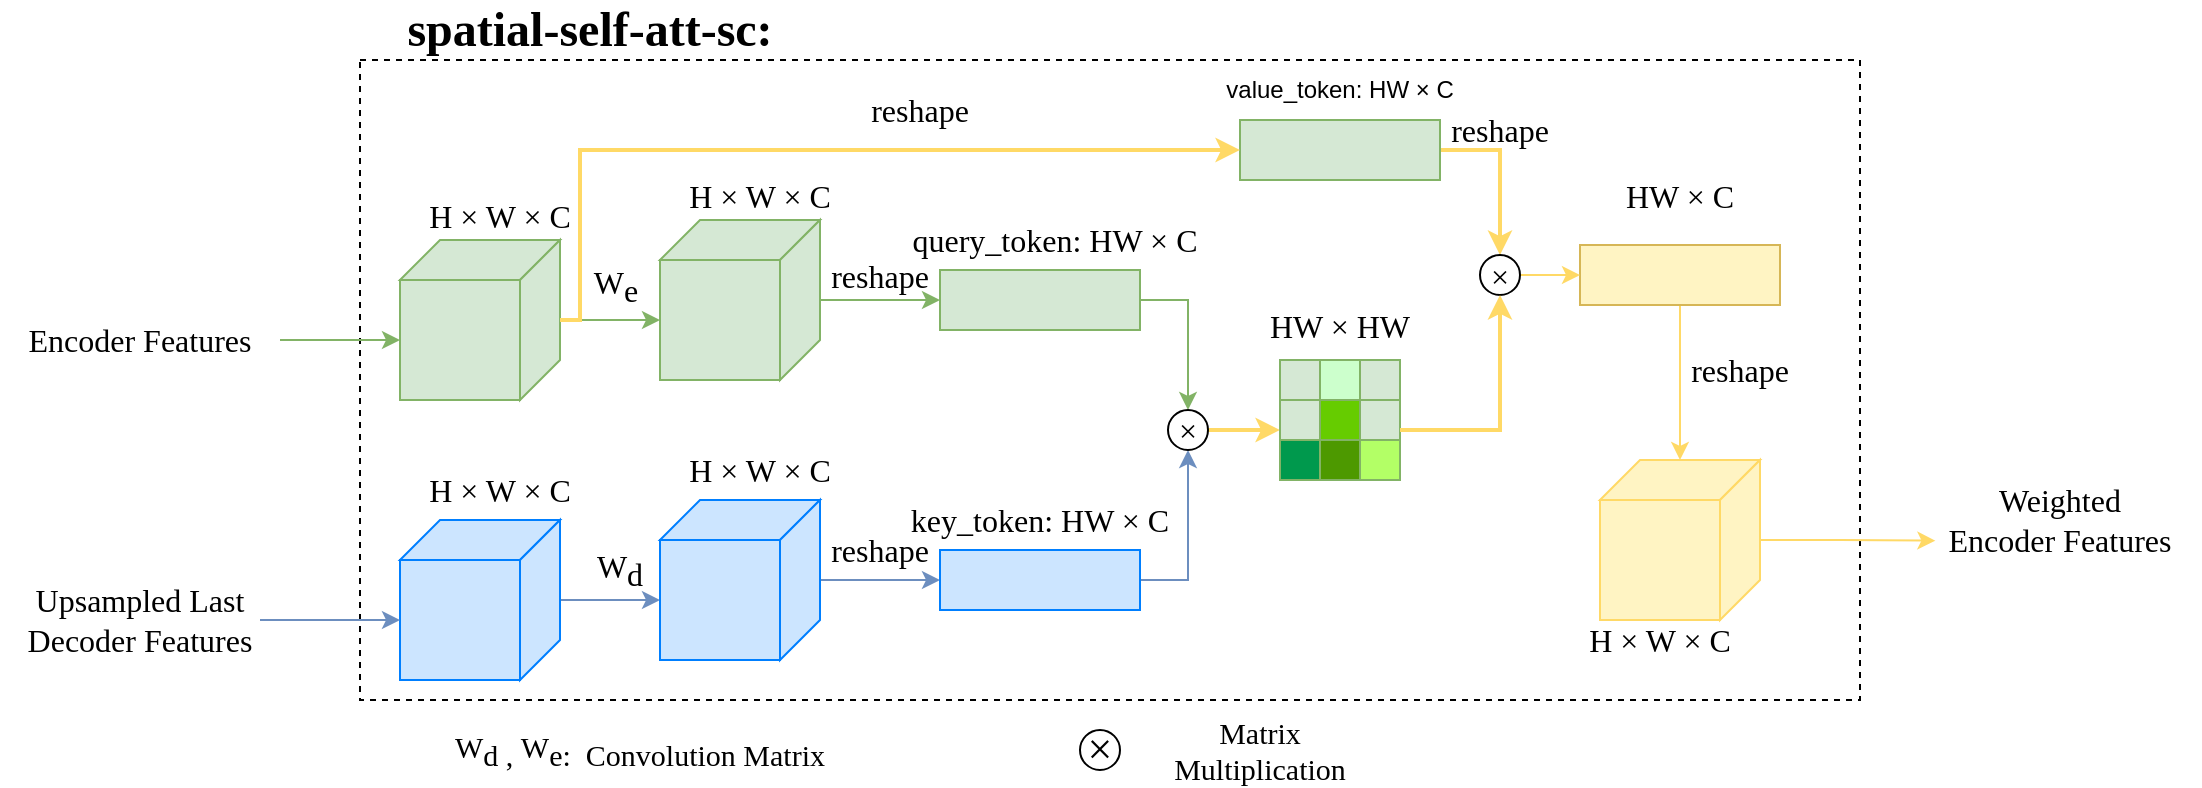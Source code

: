 <mxfile version="20.2.3" type="device"><diagram id="S1F8LCeREO9QE5ahE2U2" name="第 1 页"><mxGraphModel dx="1769" dy="737" grid="1" gridSize="10" guides="1" tooltips="1" connect="1" arrows="0" fold="1" page="1" pageScale="1" pageWidth="827" pageHeight="1169" math="0" shadow="0"><root><mxCell id="0"/><mxCell id="1" parent="0"/><mxCell id="NPXISe9DVIRfdW1girV5-90" value="" style="rounded=0;whiteSpace=wrap;html=1;fontFamily=Times New Roman;fontSize=16;strokeColor=#000000;fillColor=default;gradientColor=none;dashed=1;" parent="1" vertex="1"><mxGeometry x="10" y="180" width="750" height="320" as="geometry"/></mxCell><mxCell id="FvbGrZw273R-Kx_tybDB-34" value="" style="whiteSpace=wrap;html=1;aspect=fixed;fillColor=#cce5ff;strokeColor=#007FFF;fontFamily=Times New Roman;fontSize=16;" parent="1" vertex="1"><mxGeometry x="30" y="430" width="60" height="60" as="geometry"/></mxCell><mxCell id="FvbGrZw273R-Kx_tybDB-35" value="" style="shape=parallelogram;perimeter=parallelogramPerimeter;whiteSpace=wrap;html=1;fixedSize=1;fillColor=#cce5ff;strokeColor=#007FFF;fontFamily=Times New Roman;fontSize=16;" parent="1" vertex="1"><mxGeometry x="30" y="410" width="80" height="20" as="geometry"/></mxCell><mxCell id="NPXISe9DVIRfdW1girV5-4" style="edgeStyle=orthogonalEdgeStyle;rounded=0;orthogonalLoop=1;jettySize=auto;html=1;exitX=0.5;exitY=0;exitDx=0;exitDy=0;entryX=0;entryY=0.5;entryDx=0;entryDy=0;fillColor=#dae8fc;strokeColor=#6c8ebf;fontFamily=Times New Roman;fontSize=16;" parent="1" source="FvbGrZw273R-Kx_tybDB-36" target="FvbGrZw273R-Kx_tybDB-43" edge="1"><mxGeometry relative="1" as="geometry"/></mxCell><mxCell id="FvbGrZw273R-Kx_tybDB-36" value="" style="shape=parallelogram;perimeter=parallelogramPerimeter;whiteSpace=wrap;html=1;fixedSize=1;flipV=1;direction=south;fillColor=#cce5ff;strokeColor=#007FFF;fontFamily=Times New Roman;fontSize=16;" parent="1" vertex="1"><mxGeometry x="90" y="410" width="20" height="80" as="geometry"/></mxCell><mxCell id="FvbGrZw273R-Kx_tybDB-41" value="" style="group;fontFamily=Times New Roman;fontSize=16;" parent="1" vertex="1" connectable="0"><mxGeometry x="30" y="270" width="80" height="80" as="geometry"/></mxCell><mxCell id="FvbGrZw273R-Kx_tybDB-10" value="" style="whiteSpace=wrap;html=1;aspect=fixed;fillColor=#d5e8d4;strokeColor=#82b366;fontFamily=Times New Roman;fontSize=16;" parent="FvbGrZw273R-Kx_tybDB-41" vertex="1"><mxGeometry y="20" width="60" height="60" as="geometry"/></mxCell><mxCell id="FvbGrZw273R-Kx_tybDB-11" value="" style="shape=parallelogram;perimeter=parallelogramPerimeter;whiteSpace=wrap;html=1;fixedSize=1;fillColor=#d5e8d4;strokeColor=#82b366;fontFamily=Times New Roman;fontSize=16;" parent="FvbGrZw273R-Kx_tybDB-41" vertex="1"><mxGeometry width="80" height="20" as="geometry"/></mxCell><mxCell id="FvbGrZw273R-Kx_tybDB-33" value="" style="shape=parallelogram;perimeter=parallelogramPerimeter;whiteSpace=wrap;html=1;fixedSize=1;flipV=1;direction=south;fillColor=#d5e8d4;strokeColor=#82b366;fontFamily=Times New Roman;fontSize=16;" parent="FvbGrZw273R-Kx_tybDB-41" vertex="1"><mxGeometry x="60" width="20" height="80" as="geometry"/></mxCell><mxCell id="FvbGrZw273R-Kx_tybDB-43" value="" style="whiteSpace=wrap;html=1;aspect=fixed;fillColor=#cce5ff;strokeColor=#007FFF;fontFamily=Times New Roman;fontSize=16;" parent="1" vertex="1"><mxGeometry x="160" y="420" width="60" height="60" as="geometry"/></mxCell><mxCell id="FvbGrZw273R-Kx_tybDB-44" value="" style="shape=parallelogram;perimeter=parallelogramPerimeter;whiteSpace=wrap;html=1;fixedSize=1;fillColor=#cce5ff;strokeColor=#007FFF;fontFamily=Times New Roman;fontSize=16;" parent="1" vertex="1"><mxGeometry x="160" y="400" width="80" height="20" as="geometry"/></mxCell><mxCell id="NPXISe9DVIRfdW1girV5-35" style="edgeStyle=orthogonalEdgeStyle;rounded=0;orthogonalLoop=1;jettySize=auto;html=1;exitX=0.5;exitY=0;exitDx=0;exitDy=0;fillColor=#dae8fc;strokeColor=#6c8ebf;fontFamily=Times New Roman;fontSize=16;" parent="1" source="FvbGrZw273R-Kx_tybDB-45" target="FvbGrZw273R-Kx_tybDB-61" edge="1"><mxGeometry relative="1" as="geometry"/></mxCell><mxCell id="FvbGrZw273R-Kx_tybDB-45" value="" style="shape=parallelogram;perimeter=parallelogramPerimeter;whiteSpace=wrap;html=1;fixedSize=1;flipV=1;direction=south;fillColor=#cce5ff;strokeColor=#007FFF;fontFamily=Times New Roman;fontSize=16;" parent="1" vertex="1"><mxGeometry x="220" y="400" width="20" height="80" as="geometry"/></mxCell><mxCell id="FvbGrZw273R-Kx_tybDB-46" value="" style="whiteSpace=wrap;html=1;aspect=fixed;fillColor=#d5e8d4;strokeColor=#82b366;fontFamily=Times New Roman;fontSize=16;" parent="1" vertex="1"><mxGeometry x="160" y="280" width="60" height="60" as="geometry"/></mxCell><mxCell id="FvbGrZw273R-Kx_tybDB-47" value="" style="shape=parallelogram;perimeter=parallelogramPerimeter;whiteSpace=wrap;html=1;fixedSize=1;fillColor=#d5e8d4;strokeColor=#82b366;fontFamily=Times New Roman;fontSize=16;" parent="1" vertex="1"><mxGeometry x="160" y="260" width="80" height="20" as="geometry"/></mxCell><mxCell id="NPXISe9DVIRfdW1girV5-33" style="edgeStyle=orthogonalEdgeStyle;rounded=0;orthogonalLoop=1;jettySize=auto;html=1;exitX=0.5;exitY=0;exitDx=0;exitDy=0;entryX=0;entryY=0.5;entryDx=0;entryDy=0;fillColor=#d5e8d4;strokeColor=#82b366;fontFamily=Times New Roman;fontSize=16;" parent="1" source="FvbGrZw273R-Kx_tybDB-48" target="FvbGrZw273R-Kx_tybDB-60" edge="1"><mxGeometry relative="1" as="geometry"/></mxCell><mxCell id="FvbGrZw273R-Kx_tybDB-48" value="" style="shape=parallelogram;perimeter=parallelogramPerimeter;whiteSpace=wrap;html=1;fixedSize=1;flipV=1;direction=south;fillColor=#d5e8d4;strokeColor=#82b366;fontFamily=Times New Roman;fontSize=16;" parent="1" vertex="1"><mxGeometry x="220" y="260" width="20" height="80" as="geometry"/></mxCell><mxCell id="NPXISe9DVIRfdW1girV5-68" style="edgeStyle=orthogonalEdgeStyle;rounded=0;orthogonalLoop=1;jettySize=auto;html=1;exitX=1;exitY=0.5;exitDx=0;exitDy=0;entryX=0.5;entryY=0;entryDx=0;entryDy=0;fontFamily=Times New Roman;fontSize=16;fillColor=#fff2cc;strokeColor=#FFD966;strokeWidth=2;" parent="1" source="FvbGrZw273R-Kx_tybDB-59" target="NPXISe9DVIRfdW1girV5-66" edge="1"><mxGeometry relative="1" as="geometry"/></mxCell><mxCell id="FvbGrZw273R-Kx_tybDB-59" value="" style="rounded=0;whiteSpace=wrap;html=1;strokeColor=#82b366;fillColor=#d5e8d4;fontFamily=Times New Roman;fontSize=16;" parent="1" vertex="1"><mxGeometry x="450" y="210" width="100" height="30" as="geometry"/></mxCell><mxCell id="NPXISe9DVIRfdW1girV5-84" style="edgeStyle=orthogonalEdgeStyle;rounded=0;orthogonalLoop=1;jettySize=auto;html=1;exitX=1;exitY=0.5;exitDx=0;exitDy=0;entryX=0.5;entryY=0;entryDx=0;entryDy=0;fontFamily=Times New Roman;fontSize=16;strokeColor=#82b366;strokeWidth=1;fillColor=#d5e8d4;" parent="1" source="FvbGrZw273R-Kx_tybDB-60" target="NPXISe9DVIRfdW1girV5-48" edge="1"><mxGeometry relative="1" as="geometry"/></mxCell><mxCell id="FvbGrZw273R-Kx_tybDB-60" value="" style="rounded=0;whiteSpace=wrap;html=1;strokeColor=#82b366;fillColor=#d5e8d4;fontFamily=Times New Roman;fontSize=16;" parent="1" vertex="1"><mxGeometry x="300" y="285" width="100" height="30" as="geometry"/></mxCell><mxCell id="NPXISe9DVIRfdW1girV5-50" style="edgeStyle=orthogonalEdgeStyle;rounded=0;orthogonalLoop=1;jettySize=auto;html=1;exitX=1;exitY=0.5;exitDx=0;exitDy=0;entryX=0.5;entryY=1;entryDx=0;entryDy=0;fontFamily=Times New Roman;fontSize=16;fillColor=#dae8fc;strokeColor=#6c8ebf;" parent="1" source="FvbGrZw273R-Kx_tybDB-61" target="NPXISe9DVIRfdW1girV5-48" edge="1"><mxGeometry relative="1" as="geometry"/></mxCell><mxCell id="FvbGrZw273R-Kx_tybDB-61" value="" style="rounded=0;whiteSpace=wrap;html=1;strokeColor=#007FFF;fillColor=#cce5ff;fontFamily=Times New Roman;fontSize=16;" parent="1" vertex="1"><mxGeometry x="300" y="425" width="100" height="30" as="geometry"/></mxCell><mxCell id="NPXISe9DVIRfdW1girV5-2" style="edgeStyle=orthogonalEdgeStyle;rounded=0;orthogonalLoop=1;jettySize=auto;html=1;exitX=0.5;exitY=0;exitDx=0;exitDy=0;entryX=0;entryY=0.5;entryDx=0;entryDy=0;strokeColor=#82b366;fillColor=#d5e8d4;fontFamily=Times New Roman;fontSize=16;" parent="1" source="FvbGrZw273R-Kx_tybDB-33" target="FvbGrZw273R-Kx_tybDB-46" edge="1"><mxGeometry relative="1" as="geometry"/></mxCell><mxCell id="NPXISe9DVIRfdW1girV5-25" value="H × W × C" style="text;html=1;strokeColor=none;fillColor=none;align=center;verticalAlign=middle;whiteSpace=wrap;rounded=0;fontFamily=Times New Roman;fontSize=16;" parent="1" vertex="1"><mxGeometry x="40" y="242.5" width="80" height="30" as="geometry"/></mxCell><mxCell id="NPXISe9DVIRfdW1girV5-29" value="key_token: HW × C" style="text;html=1;strokeColor=none;fillColor=none;align=center;verticalAlign=middle;whiteSpace=wrap;rounded=0;fontFamily=Times New Roman;fontSize=16;" parent="1" vertex="1"><mxGeometry x="280" y="395" width="140" height="30" as="geometry"/></mxCell><mxCell id="NPXISe9DVIRfdW1girV5-31" value="query_token: HW × C" style="text;html=1;strokeColor=none;fillColor=none;align=center;verticalAlign=middle;whiteSpace=wrap;rounded=0;fontFamily=Times New Roman;fontSize=16;" parent="1" vertex="1"><mxGeometry x="285" y="255" width="145" height="30" as="geometry"/></mxCell><mxCell id="NPXISe9DVIRfdW1girV5-32" value="HW × HW" style="text;html=1;strokeColor=none;fillColor=none;align=center;verticalAlign=middle;whiteSpace=wrap;rounded=0;fontFamily=Times New Roman;fontSize=16;" parent="1" vertex="1"><mxGeometry x="460" y="297.5" width="80" height="30" as="geometry"/></mxCell><mxCell id="NPXISe9DVIRfdW1girV5-77" style="edgeStyle=orthogonalEdgeStyle;rounded=0;orthogonalLoop=1;jettySize=auto;html=1;exitX=0.5;exitY=1;exitDx=0;exitDy=0;entryX=0.5;entryY=0;entryDx=0;entryDy=0;fontFamily=Times New Roman;fontSize=16;strokeColor=#FFD966;" parent="1" source="NPXISe9DVIRfdW1girV5-47" target="NPXISe9DVIRfdW1girV5-70" edge="1"><mxGeometry relative="1" as="geometry"/></mxCell><mxCell id="NPXISe9DVIRfdW1girV5-47" value="" style="rounded=0;whiteSpace=wrap;html=1;strokeColor=#d6b656;fillColor=#FFF4C3;gradientColor=none;fontFamily=Times New Roman;fontSize=16;" parent="1" vertex="1"><mxGeometry x="620" y="272.5" width="100" height="30" as="geometry"/></mxCell><mxCell id="NPXISe9DVIRfdW1girV5-63" style="edgeStyle=orthogonalEdgeStyle;rounded=0;orthogonalLoop=1;jettySize=auto;html=1;exitX=1;exitY=0.5;exitDx=0;exitDy=0;entryX=0;entryY=0.75;entryDx=0;entryDy=0;fontFamily=Times New Roman;fontSize=16;fillColor=#fff2cc;strokeColor=#FFD966;strokeWidth=2;" parent="1" source="NPXISe9DVIRfdW1girV5-48" target="NPXISe9DVIRfdW1girV5-56" edge="1"><mxGeometry relative="1" as="geometry"/></mxCell><mxCell id="NPXISe9DVIRfdW1girV5-48" value="&lt;font style=&quot;font-size: 16px;&quot;&gt;×&lt;/font&gt;" style="ellipse;whiteSpace=wrap;html=1;aspect=fixed;fontFamily=Times New Roman;fontSize=16;" parent="1" vertex="1"><mxGeometry x="414" y="355" width="20" height="20" as="geometry"/></mxCell><mxCell id="NPXISe9DVIRfdW1girV5-52" value="" style="group;fillColor=#00331A;fontFamily=Times New Roman;fontSize=16;" parent="1" vertex="1" connectable="0"><mxGeometry x="470" y="330" width="60" height="60" as="geometry"/></mxCell><mxCell id="NPXISe9DVIRfdW1girV5-53" value="" style="whiteSpace=wrap;html=1;aspect=fixed;fillColor=#d5e8d4;strokeColor=#82b366;fontFamily=Times New Roman;fontSize=16;" parent="NPXISe9DVIRfdW1girV5-52" vertex="1"><mxGeometry width="20" height="20" as="geometry"/></mxCell><mxCell id="NPXISe9DVIRfdW1girV5-54" value="" style="whiteSpace=wrap;html=1;aspect=fixed;fillColor=#CCFFCC;strokeColor=#82b366;fontFamily=Times New Roman;fontSize=16;" parent="NPXISe9DVIRfdW1girV5-52" vertex="1"><mxGeometry x="20" width="20" height="20" as="geometry"/></mxCell><mxCell id="NPXISe9DVIRfdW1girV5-55" value="" style="whiteSpace=wrap;html=1;aspect=fixed;fillColor=#d5e8d4;strokeColor=#82b366;fontFamily=Times New Roman;fontSize=16;" parent="NPXISe9DVIRfdW1girV5-52" vertex="1"><mxGeometry x="40" width="20" height="20" as="geometry"/></mxCell><mxCell id="NPXISe9DVIRfdW1girV5-56" value="" style="whiteSpace=wrap;html=1;aspect=fixed;fillColor=#d5e8d4;strokeColor=#82b366;fontFamily=Times New Roman;fontSize=16;" parent="NPXISe9DVIRfdW1girV5-52" vertex="1"><mxGeometry y="20" width="20" height="20" as="geometry"/></mxCell><mxCell id="NPXISe9DVIRfdW1girV5-57" value="" style="whiteSpace=wrap;html=1;aspect=fixed;fillColor=#66CC00;strokeColor=#82b366;fontFamily=Times New Roman;fontSize=16;" parent="NPXISe9DVIRfdW1girV5-52" vertex="1"><mxGeometry x="20" y="20" width="20" height="20" as="geometry"/></mxCell><mxCell id="NPXISe9DVIRfdW1girV5-58" value="" style="whiteSpace=wrap;html=1;aspect=fixed;fillColor=#d5e8d4;strokeColor=#82b366;fontFamily=Times New Roman;fontSize=16;" parent="NPXISe9DVIRfdW1girV5-52" vertex="1"><mxGeometry x="40" y="20" width="20" height="20" as="geometry"/></mxCell><mxCell id="NPXISe9DVIRfdW1girV5-59" value="" style="whiteSpace=wrap;html=1;aspect=fixed;fillColor=#00994D;strokeColor=#82b366;fontFamily=Times New Roman;fontSize=16;" parent="NPXISe9DVIRfdW1girV5-52" vertex="1"><mxGeometry y="40" width="20" height="20" as="geometry"/></mxCell><mxCell id="NPXISe9DVIRfdW1girV5-60" value="" style="whiteSpace=wrap;html=1;aspect=fixed;fillColor=#4D9900;strokeColor=#82b366;fontFamily=Times New Roman;fontSize=16;" parent="NPXISe9DVIRfdW1girV5-52" vertex="1"><mxGeometry x="20" y="40" width="20" height="20" as="geometry"/></mxCell><mxCell id="NPXISe9DVIRfdW1girV5-61" value="" style="whiteSpace=wrap;html=1;aspect=fixed;fillColor=#B3FF66;strokeColor=#82b366;fontFamily=Times New Roman;fontSize=16;" parent="NPXISe9DVIRfdW1girV5-52" vertex="1"><mxGeometry x="40" y="40" width="20" height="20" as="geometry"/></mxCell><mxCell id="NPXISe9DVIRfdW1girV5-78" style="edgeStyle=orthogonalEdgeStyle;rounded=0;orthogonalLoop=1;jettySize=auto;html=1;exitX=1;exitY=0.5;exitDx=0;exitDy=0;entryX=0;entryY=0.5;entryDx=0;entryDy=0;fontFamily=Times New Roman;fontSize=16;strokeColor=#FFD966;fillColor=#fff2cc;" parent="1" source="NPXISe9DVIRfdW1girV5-66" target="NPXISe9DVIRfdW1girV5-47" edge="1"><mxGeometry relative="1" as="geometry"/></mxCell><mxCell id="NPXISe9DVIRfdW1girV5-66" value="&lt;font style=&quot;font-size: 16px;&quot;&gt;×&lt;/font&gt;" style="ellipse;whiteSpace=wrap;html=1;aspect=fixed;fontFamily=Times New Roman;fontSize=16;" parent="1" vertex="1"><mxGeometry x="570" y="277.5" width="20" height="20" as="geometry"/></mxCell><mxCell id="NPXISe9DVIRfdW1girV5-67" style="edgeStyle=orthogonalEdgeStyle;rounded=0;orthogonalLoop=1;jettySize=auto;html=1;exitX=1;exitY=0.75;exitDx=0;exitDy=0;entryX=0.5;entryY=1;entryDx=0;entryDy=0;fontFamily=Times New Roman;fontSize=16;fillColor=#ffe6cc;strokeColor=#FFD966;strokeWidth=2;" parent="1" source="NPXISe9DVIRfdW1girV5-58" target="NPXISe9DVIRfdW1girV5-66" edge="1"><mxGeometry relative="1" as="geometry"/></mxCell><mxCell id="NPXISe9DVIRfdW1girV5-69" value="" style="whiteSpace=wrap;html=1;aspect=fixed;fillColor=#FFF4C3;strokeColor=#FFD966;fontFamily=Times New Roman;fontSize=16;" parent="1" vertex="1"><mxGeometry x="630" y="400" width="60" height="60" as="geometry"/></mxCell><mxCell id="NPXISe9DVIRfdW1girV5-70" value="" style="shape=parallelogram;perimeter=parallelogramPerimeter;whiteSpace=wrap;html=1;fixedSize=1;fillColor=#FFF4C3;strokeColor=#FFD966;fontFamily=Times New Roman;fontSize=16;" parent="1" vertex="1"><mxGeometry x="630" y="380" width="80" height="20" as="geometry"/></mxCell><mxCell id="NPXISe9DVIRfdW1girV5-107" style="edgeStyle=orthogonalEdgeStyle;rounded=0;orthogonalLoop=1;jettySize=auto;html=1;exitX=0.5;exitY=0;exitDx=0;exitDy=0;entryX=0.055;entryY=0.844;entryDx=0;entryDy=0;entryPerimeter=0;fontFamily=Times New Roman;fontSize=16;strokeColor=#FFD966;strokeWidth=1;" parent="1" source="NPXISe9DVIRfdW1girV5-71" target="NPXISe9DVIRfdW1girV5-106" edge="1"><mxGeometry relative="1" as="geometry"/></mxCell><mxCell id="NPXISe9DVIRfdW1girV5-71" value="" style="shape=parallelogram;perimeter=parallelogramPerimeter;whiteSpace=wrap;html=1;fixedSize=1;flipV=1;direction=south;fillColor=#FFF4C3;strokeColor=#FFD966;fontFamily=Times New Roman;fontSize=16;" parent="1" vertex="1"><mxGeometry x="690" y="380" width="20" height="80" as="geometry"/></mxCell><mxCell id="NPXISe9DVIRfdW1girV5-72" value="H × W × C" style="text;html=1;strokeColor=none;fillColor=none;align=center;verticalAlign=middle;whiteSpace=wrap;rounded=0;fontFamily=Times New Roman;fontSize=16;" parent="1" vertex="1"><mxGeometry x="620" y="455" width="80" height="30" as="geometry"/></mxCell><mxCell id="NPXISe9DVIRfdW1girV5-73" style="edgeStyle=orthogonalEdgeStyle;rounded=0;orthogonalLoop=1;jettySize=auto;html=1;exitX=0.5;exitY=0;exitDx=0;exitDy=0;entryX=0;entryY=0.5;entryDx=0;entryDy=0;fontFamily=Times New Roman;fontSize=16;fillColor=#fff2cc;strokeColor=#FFD966;strokeWidth=2;" parent="1" source="FvbGrZw273R-Kx_tybDB-33" target="FvbGrZw273R-Kx_tybDB-59" edge="1"><mxGeometry relative="1" as="geometry"><Array as="points"><mxPoint x="120" y="310"/><mxPoint x="120" y="225"/></Array></mxGeometry></mxCell><mxCell id="NPXISe9DVIRfdW1girV5-74" value="HW × C" style="text;html=1;strokeColor=none;fillColor=none;align=center;verticalAlign=middle;whiteSpace=wrap;rounded=0;fontFamily=Times New Roman;fontSize=16;" parent="1" vertex="1"><mxGeometry x="640" y="232.5" width="60" height="30" as="geometry"/></mxCell><mxCell id="NPXISe9DVIRfdW1girV5-79" value="&lt;p style=&quot;font-size: 16px;&quot; class=&quot;MsoNormal&quot;&gt;&lt;span style=&quot;font-size: 16px;&quot;&gt;&lt;font style=&quot;font-size: 16px;&quot;&gt;W&lt;/font&gt;&lt;/span&gt;&lt;sub style=&quot;font-size: 16px;&quot;&gt;&lt;span style=&quot;font-size: 16px;&quot;&gt;&lt;font style=&quot;font-size: 16px;&quot;&gt;e&amp;nbsp;&lt;/font&gt;&lt;/span&gt;&lt;/sub&gt;&lt;/p&gt;" style="text;html=1;strokeColor=none;fillColor=none;align=center;verticalAlign=middle;whiteSpace=wrap;rounded=0;fontFamily=Times New Roman;fontSize=16;" parent="1" vertex="1"><mxGeometry x="110" y="277.5" width="60" height="30" as="geometry"/></mxCell><mxCell id="NPXISe9DVIRfdW1girV5-80" value="&lt;font style=&quot;font-size: 16px;&quot;&gt;&lt;span style=&quot;background-color: initial; font-size: 16px;&quot;&gt;&lt;font style=&quot;font-size: 16px;&quot;&gt;W&lt;/font&gt;&lt;/span&gt;&lt;sub style=&quot;background-color: initial; font-size: 16px;&quot;&gt;&lt;span style=&quot;font-size: 16px;&quot;&gt;&lt;font style=&quot;font-size: 16px;&quot;&gt;d&lt;/font&gt;&lt;/span&gt;&lt;/sub&gt;&lt;/font&gt;" style="text;html=1;strokeColor=none;fillColor=none;align=center;verticalAlign=middle;whiteSpace=wrap;rounded=0;fontFamily=Times New Roman;fontSize=16;" parent="1" vertex="1"><mxGeometry x="110" y="420" width="60" height="30" as="geometry"/></mxCell><mxCell id="NPXISe9DVIRfdW1girV5-81" value="reshape" style="text;html=1;strokeColor=none;fillColor=none;align=center;verticalAlign=middle;whiteSpace=wrap;rounded=0;fontFamily=Times New Roman;fontSize=16;" parent="1" vertex="1"><mxGeometry x="260" y="190" width="60" height="30" as="geometry"/></mxCell><mxCell id="NPXISe9DVIRfdW1girV5-82" value="reshape" style="text;html=1;strokeColor=none;fillColor=none;align=center;verticalAlign=middle;whiteSpace=wrap;rounded=0;fontFamily=Times New Roman;fontSize=16;" parent="1" vertex="1"><mxGeometry x="250" y="272.5" width="40" height="30" as="geometry"/></mxCell><mxCell id="NPXISe9DVIRfdW1girV5-85" value="reshape" style="text;html=1;strokeColor=none;fillColor=none;align=center;verticalAlign=middle;whiteSpace=wrap;rounded=0;fontFamily=Times New Roman;fontSize=16;" parent="1" vertex="1"><mxGeometry x="560" y="200" width="40" height="30" as="geometry"/></mxCell><mxCell id="NPXISe9DVIRfdW1girV5-87" value="reshape" style="text;html=1;strokeColor=none;fillColor=none;align=center;verticalAlign=middle;whiteSpace=wrap;rounded=0;fontFamily=Times New Roman;fontSize=16;" parent="1" vertex="1"><mxGeometry x="250" y="410" width="40" height="30" as="geometry"/></mxCell><mxCell id="NPXISe9DVIRfdW1girV5-88" value="reshape" style="text;html=1;strokeColor=none;fillColor=none;align=center;verticalAlign=middle;whiteSpace=wrap;rounded=0;fontFamily=Times New Roman;fontSize=16;rotation=0;" parent="1" vertex="1"><mxGeometry x="680" y="320" width="40" height="30" as="geometry"/></mxCell><mxCell id="NPXISe9DVIRfdW1girV5-91" value="&lt;b&gt;&lt;font style=&quot;font-size: 24px;&quot;&gt;spatial-self-att-sc:&lt;/font&gt;&lt;/b&gt;" style="text;html=1;strokeColor=none;fillColor=none;align=center;verticalAlign=middle;whiteSpace=wrap;rounded=0;dashed=1;fontFamily=Times New Roman;fontSize=16;" parent="1" vertex="1"><mxGeometry x="10" y="150" width="230" height="30" as="geometry"/></mxCell><mxCell id="NPXISe9DVIRfdW1girV5-98" style="edgeStyle=orthogonalEdgeStyle;rounded=0;orthogonalLoop=1;jettySize=auto;html=1;exitX=1;exitY=0.5;exitDx=0;exitDy=0;entryX=0;entryY=0.5;entryDx=0;entryDy=0;fontFamily=Times New Roman;fontSize=16;strokeColor=#82b366;strokeWidth=1;fillColor=#d5e8d4;" parent="1" source="NPXISe9DVIRfdW1girV5-92" target="FvbGrZw273R-Kx_tybDB-10" edge="1"><mxGeometry relative="1" as="geometry"/></mxCell><mxCell id="NPXISe9DVIRfdW1girV5-92" value="&lt;font style=&quot;font-size: 16px;&quot;&gt;Encoder Features&lt;/font&gt;" style="text;html=1;strokeColor=none;fillColor=none;align=center;verticalAlign=middle;whiteSpace=wrap;rounded=0;dashed=1;fontFamily=Times New Roman;fontSize=16;" parent="1" vertex="1"><mxGeometry x="-170" y="305" width="140" height="30" as="geometry"/></mxCell><mxCell id="NPXISe9DVIRfdW1girV5-100" style="edgeStyle=orthogonalEdgeStyle;rounded=0;orthogonalLoop=1;jettySize=auto;html=1;exitX=1;exitY=0.5;exitDx=0;exitDy=0;entryX=0;entryY=0.5;entryDx=0;entryDy=0;fontFamily=Times New Roman;fontSize=16;strokeColor=#6c8ebf;strokeWidth=1;fillColor=#dae8fc;" parent="1" source="NPXISe9DVIRfdW1girV5-93" target="FvbGrZw273R-Kx_tybDB-34" edge="1"><mxGeometry relative="1" as="geometry"/></mxCell><mxCell id="NPXISe9DVIRfdW1girV5-93" value="&lt;font style=&quot;font-size: 16px;&quot;&gt;Upsampled Last Decoder Features&lt;/font&gt;" style="text;html=1;strokeColor=none;fillColor=none;align=center;verticalAlign=middle;whiteSpace=wrap;rounded=0;dashed=1;fontFamily=Times New Roman;fontSize=16;" parent="1" vertex="1"><mxGeometry x="-160" y="445" width="120" height="30" as="geometry"/></mxCell><mxCell id="NPXISe9DVIRfdW1girV5-101" value="&lt;font face=&quot;Times New Roman&quot; style=&quot;font-size: 22px;&quot;&gt;×&lt;/font&gt;" style="ellipse;whiteSpace=wrap;html=1;aspect=fixed;" parent="1" vertex="1"><mxGeometry x="370" y="515" width="20" height="20" as="geometry"/></mxCell><mxCell id="NPXISe9DVIRfdW1girV5-102" value="&lt;font style=&quot;font-size: 15px;&quot;&gt;&lt;span style=&quot;background-color: initial; font-family: 宋体;&quot;&gt;&lt;font style=&quot;font-size: 15px;&quot; face=&quot;Times New Roman&quot;&gt;W&lt;/font&gt;&lt;/span&gt;&lt;sub style=&quot;background-color: initial;&quot;&gt;&lt;span style=&quot;font-size: 15px;&quot;&gt;&lt;font style=&quot;font-size: 15px;&quot; face=&quot;Times New Roman&quot;&gt;d ,&amp;nbsp;&lt;/font&gt;&lt;/span&gt;&lt;/sub&gt;&lt;font face=&quot;Times New Roman&quot;&gt;W&lt;/font&gt;&lt;sub&gt;&lt;span style=&quot;font-size: 15px;&quot;&gt;&lt;font face=&quot;Times New Roman&quot;&gt;e:&amp;nbsp; Convolution Matrix&lt;/font&gt;&lt;/span&gt;&lt;/sub&gt;&lt;sub style=&quot;background-color: initial;&quot;&gt;&lt;span style=&quot;font-size: 15px;&quot;&gt;&lt;font style=&quot;font-size: 15px;&quot; face=&quot;Times New Roman&quot;&gt;&lt;br&gt;&lt;/font&gt;&lt;/span&gt;&lt;/sub&gt;&lt;/font&gt;" style="text;html=1;strokeColor=none;fillColor=none;align=center;verticalAlign=middle;whiteSpace=wrap;rounded=0;fontFamily=Times New Roman;fontSize=16;" parent="1" vertex="1"><mxGeometry x="40" y="510" width="220" height="30" as="geometry"/></mxCell><mxCell id="NPXISe9DVIRfdW1girV5-105" value="Matrix Multiplication" style="text;html=1;strokeColor=none;fillColor=none;align=center;verticalAlign=middle;whiteSpace=wrap;rounded=0;dashed=1;fontFamily=Times New Roman;fontSize=15;" parent="1" vertex="1"><mxGeometry x="400" y="510" width="120" height="30" as="geometry"/></mxCell><mxCell id="NPXISe9DVIRfdW1girV5-106" value="&lt;font style=&quot;font-size: 16px;&quot;&gt;Weighted &lt;br style=&quot;font-size: 16px;&quot;&gt;Encoder Features&lt;/font&gt;" style="text;html=1;strokeColor=none;fillColor=none;align=center;verticalAlign=middle;whiteSpace=wrap;rounded=0;dashed=1;fontFamily=Times New Roman;fontSize=16;" parent="1" vertex="1"><mxGeometry x="790" y="395" width="140" height="30" as="geometry"/></mxCell><mxCell id="lTNxs6OaQsW43XFhJ23i-1" value="value_token: HW × C" style="text;html=1;strokeColor=none;fillColor=none;align=center;verticalAlign=middle;whiteSpace=wrap;rounded=0;" parent="1" vertex="1"><mxGeometry x="440" y="180" width="120" height="30" as="geometry"/></mxCell><mxCell id="p0RzKoDCS6RUPJydeQYg-1" value="H × W × C" style="text;html=1;strokeColor=none;fillColor=none;align=center;verticalAlign=middle;whiteSpace=wrap;rounded=0;fontFamily=Times New Roman;fontSize=16;" vertex="1" parent="1"><mxGeometry x="170" y="232.5" width="80" height="30" as="geometry"/></mxCell><mxCell id="p0RzKoDCS6RUPJydeQYg-2" value="H × W × C" style="text;html=1;strokeColor=none;fillColor=none;align=center;verticalAlign=middle;whiteSpace=wrap;rounded=0;fontFamily=Times New Roman;fontSize=16;" vertex="1" parent="1"><mxGeometry x="40" y="380" width="80" height="30" as="geometry"/></mxCell><mxCell id="p0RzKoDCS6RUPJydeQYg-3" value="H × W × C" style="text;html=1;strokeColor=none;fillColor=none;align=center;verticalAlign=middle;whiteSpace=wrap;rounded=0;fontFamily=Times New Roman;fontSize=16;" vertex="1" parent="1"><mxGeometry x="170" y="370" width="80" height="30" as="geometry"/></mxCell></root></mxGraphModel></diagram></mxfile>